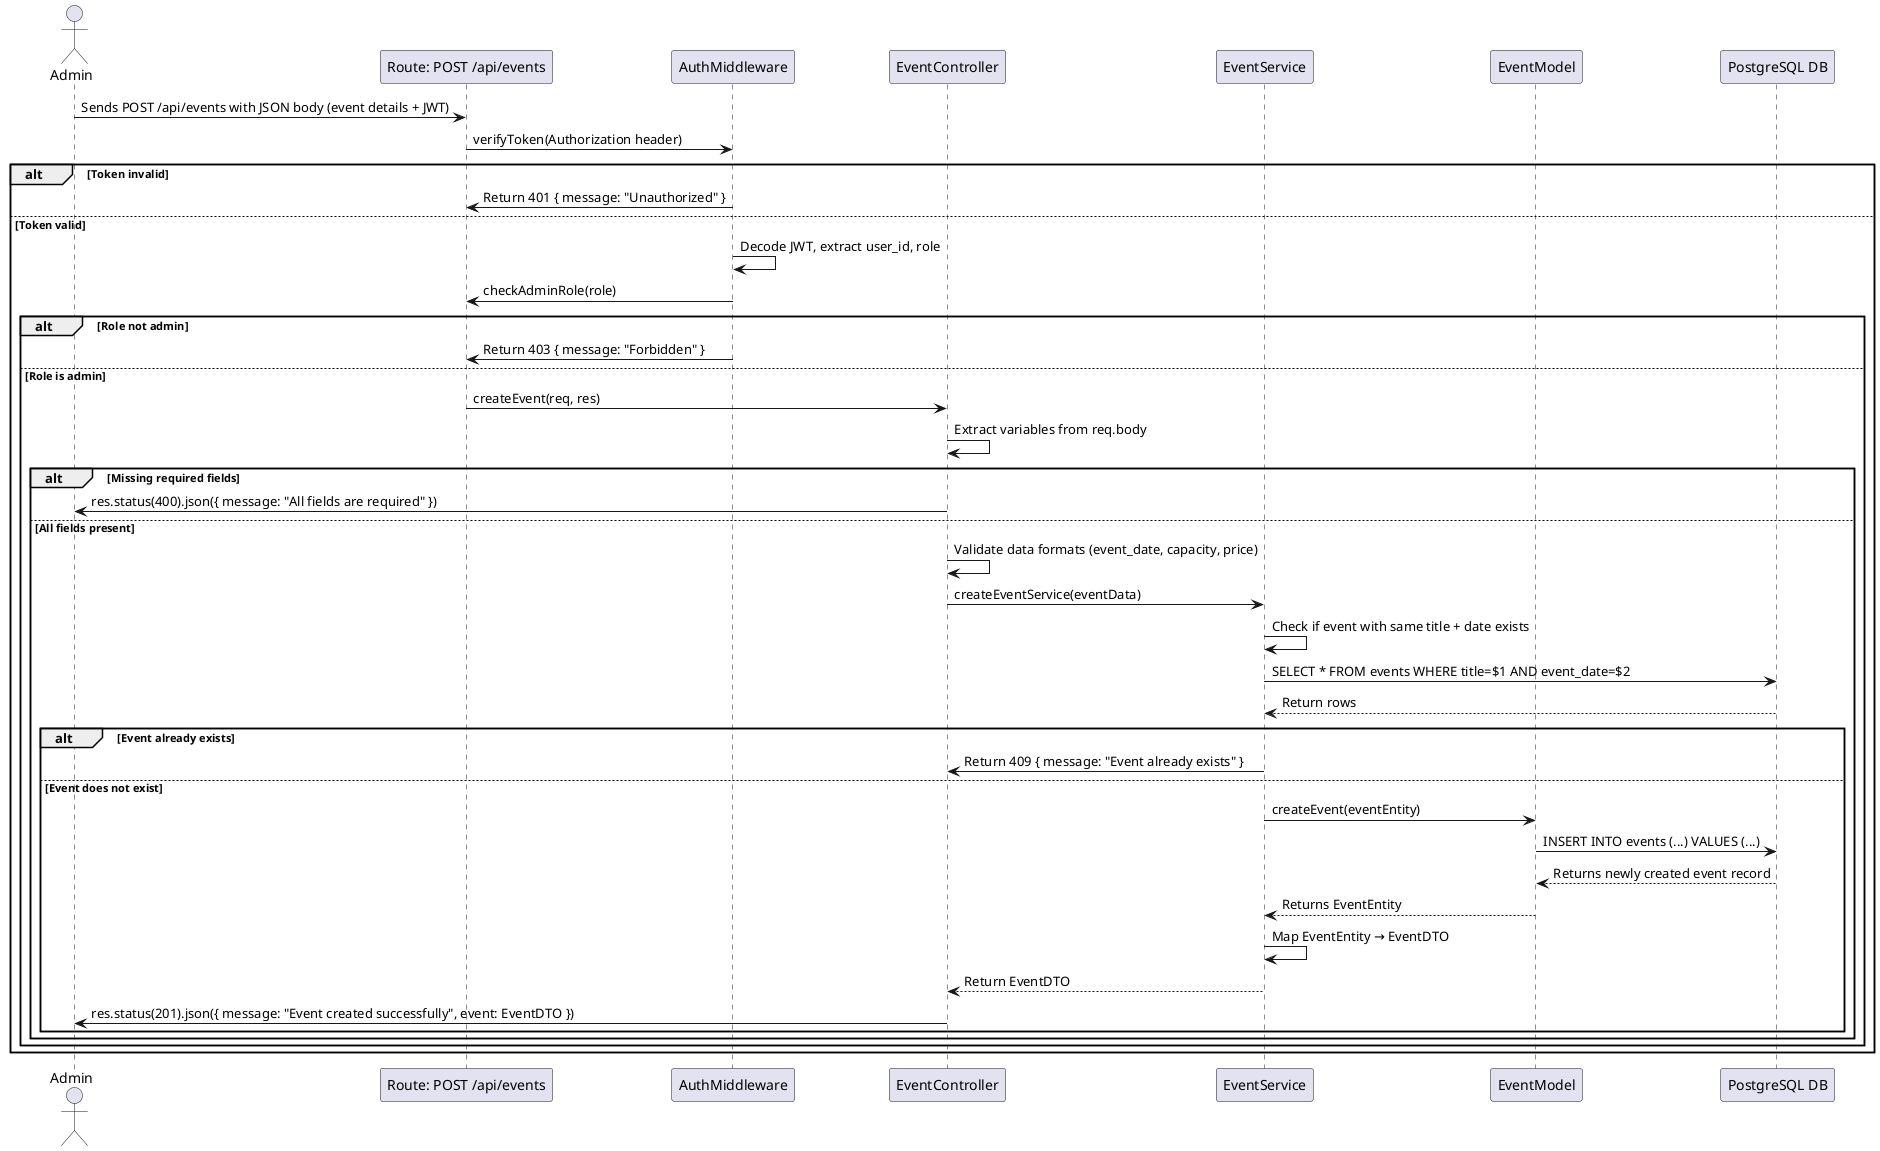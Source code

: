 @startuml CreateEvents 
actor Admin
participant "Route: POST /api/events" as Route
participant "AuthMiddleware" as Auth
participant "EventController" as Controller
participant "EventService" as Service
participant "EventModel" as Model
participant "PostgreSQL DB" as DB

Admin -> Route: Sends POST /api/events with JSON body (event details + JWT)

Route -> Auth: verifyToken(Authorization header)
alt Token invalid
    Auth -> Route: Return 401 { message: "Unauthorized" }
else Token valid
    Auth -> Auth: Decode JWT, extract user_id, role
    Auth -> Route: checkAdminRole(role)
    alt Role not admin
        Auth -> Route: Return 403 { message: "Forbidden" }
    else Role is admin
        Route -> Controller: createEvent(req, res)
        
        Controller -> Controller: Extract variables from req.body
        alt Missing required fields
            Controller -> Admin: res.status(400).json({ message: "All fields are required" })
        else All fields present
            Controller -> Controller: Validate data formats (event_date, capacity, price)
            Controller -> Service: createEventService(eventData)
            
            Service -> Service: Check if event with same title + date exists
            Service -> DB: SELECT * FROM events WHERE title=$1 AND event_date=$2
            DB --> Service: Return rows
            alt Event already exists
                Service -> Controller: Return 409 { message: "Event already exists" }
            else Event does not exist
                Service -> Model: createEvent(eventEntity)
                Model -> DB: INSERT INTO events (...) VALUES (...)
                DB --> Model: Returns newly created event record
                Model --> Service: Returns EventEntity
                Service -> Service: Map EventEntity → EventDTO
                Service --> Controller: Return EventDTO
                Controller -> Admin: res.status(201).json({ message: "Event created successfully", event: EventDTO })
            end
        end
    end
end
@enduml
